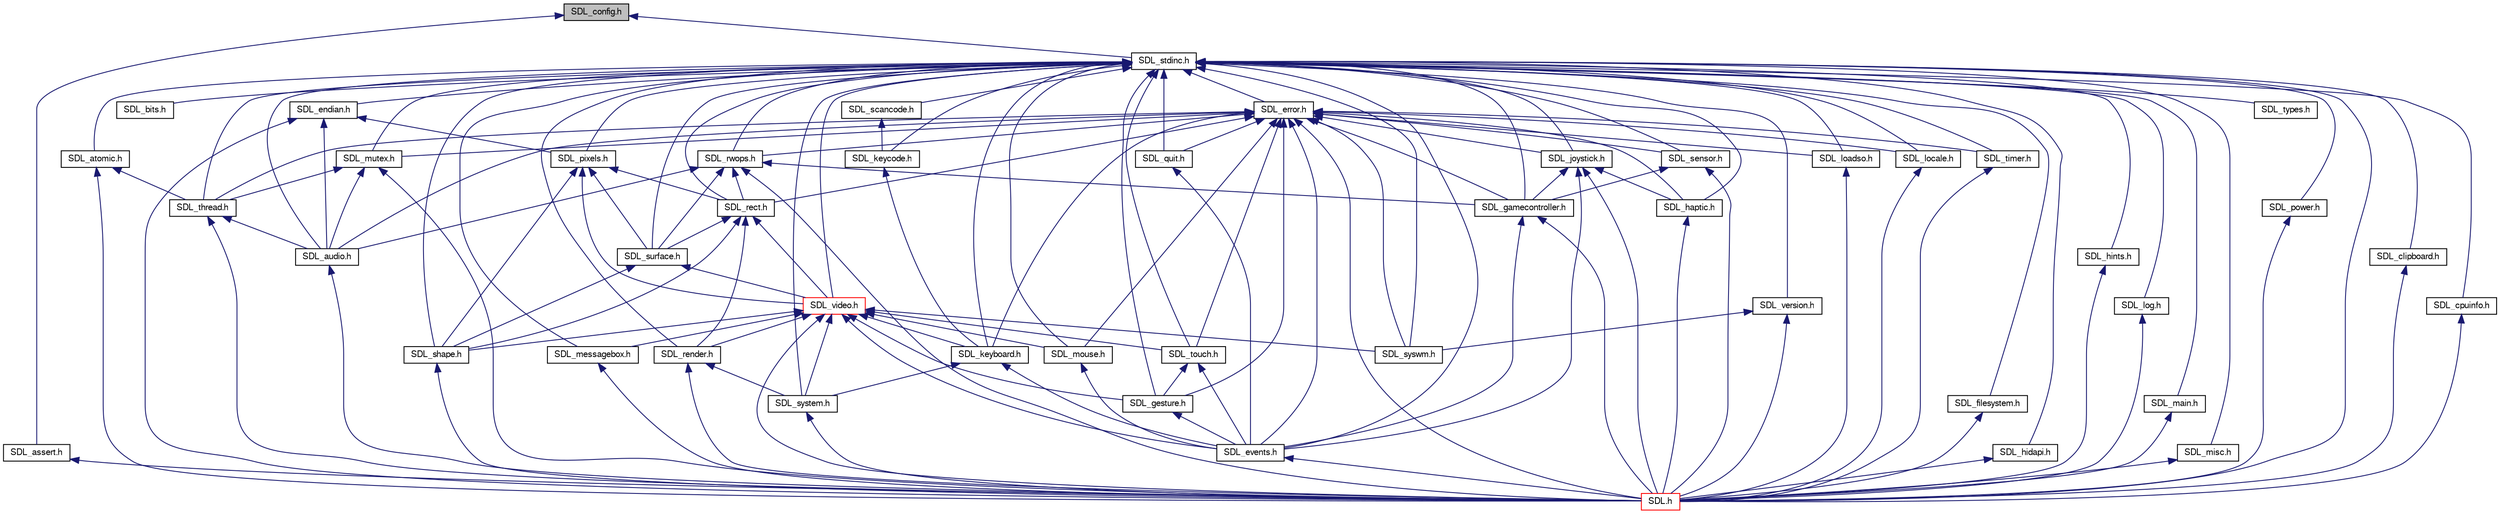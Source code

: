 digraph "SDL_config.h"
{
 // LATEX_PDF_SIZE
  edge [fontname="FreeSans",fontsize="10",labelfontname="FreeSans",labelfontsize="10"];
  node [fontname="FreeSans",fontsize="10",shape=record];
  Node1 [label="SDL_config.h",height=0.2,width=0.4,color="black", fillcolor="grey75", style="filled", fontcolor="black",tooltip=" "];
  Node1 -> Node2 [dir="back",color="midnightblue",fontsize="10",style="solid",fontname="FreeSans"];
  Node2 [label="SDL_assert.h",height=0.2,width=0.4,color="black", fillcolor="white", style="filled",URL="$d9/d30/_s_d_l__assert_8h.html",tooltip=" "];
  Node2 -> Node3 [dir="back",color="midnightblue",fontsize="10",style="solid",fontname="FreeSans"];
  Node3 [label="SDL.h",height=0.2,width=0.4,color="red", fillcolor="white", style="filled",URL="$de/ddc/_s_d_l_8h.html",tooltip=" "];
  Node1 -> Node8 [dir="back",color="midnightblue",fontsize="10",style="solid",fontname="FreeSans"];
  Node8 [label="SDL_stdinc.h",height=0.2,width=0.4,color="black", fillcolor="white", style="filled",URL="$d9/d24/_s_d_l__stdinc_8h.html",tooltip=" "];
  Node8 -> Node3 [dir="back",color="midnightblue",fontsize="10",style="solid",fontname="FreeSans"];
  Node8 -> Node9 [dir="back",color="midnightblue",fontsize="10",style="solid",fontname="FreeSans"];
  Node9 [label="SDL_atomic.h",height=0.2,width=0.4,color="black", fillcolor="white", style="filled",URL="$d6/d97/_s_d_l__atomic_8h.html",tooltip=" "];
  Node9 -> Node3 [dir="back",color="midnightblue",fontsize="10",style="solid",fontname="FreeSans"];
  Node9 -> Node10 [dir="back",color="midnightblue",fontsize="10",style="solid",fontname="FreeSans"];
  Node10 [label="SDL_thread.h",height=0.2,width=0.4,color="black", fillcolor="white", style="filled",URL="$d8/ded/_s_d_l__thread_8h.html",tooltip=" "];
  Node10 -> Node3 [dir="back",color="midnightblue",fontsize="10",style="solid",fontname="FreeSans"];
  Node10 -> Node11 [dir="back",color="midnightblue",fontsize="10",style="solid",fontname="FreeSans"];
  Node11 [label="SDL_audio.h",height=0.2,width=0.4,color="black", fillcolor="white", style="filled",URL="$d3/d78/_s_d_l__audio_8h.html",tooltip=" "];
  Node11 -> Node3 [dir="back",color="midnightblue",fontsize="10",style="solid",fontname="FreeSans"];
  Node8 -> Node11 [dir="back",color="midnightblue",fontsize="10",style="solid",fontname="FreeSans"];
  Node8 -> Node12 [dir="back",color="midnightblue",fontsize="10",style="solid",fontname="FreeSans"];
  Node12 [label="SDL_bits.h",height=0.2,width=0.4,color="black", fillcolor="white", style="filled",URL="$d2/d01/_s_d_l__bits_8h.html",tooltip=" "];
  Node8 -> Node13 [dir="back",color="midnightblue",fontsize="10",style="solid",fontname="FreeSans"];
  Node13 [label="SDL_clipboard.h",height=0.2,width=0.4,color="black", fillcolor="white", style="filled",URL="$d8/dee/_s_d_l__clipboard_8h.html",tooltip=" "];
  Node13 -> Node3 [dir="back",color="midnightblue",fontsize="10",style="solid",fontname="FreeSans"];
  Node8 -> Node14 [dir="back",color="midnightblue",fontsize="10",style="solid",fontname="FreeSans"];
  Node14 [label="SDL_cpuinfo.h",height=0.2,width=0.4,color="black", fillcolor="white", style="filled",URL="$d6/d62/_s_d_l__cpuinfo_8h.html",tooltip=" "];
  Node14 -> Node3 [dir="back",color="midnightblue",fontsize="10",style="solid",fontname="FreeSans"];
  Node8 -> Node15 [dir="back",color="midnightblue",fontsize="10",style="solid",fontname="FreeSans"];
  Node15 [label="SDL_endian.h",height=0.2,width=0.4,color="black", fillcolor="white", style="filled",URL="$d0/d2b/_s_d_l__endian_8h.html",tooltip=" "];
  Node15 -> Node3 [dir="back",color="midnightblue",fontsize="10",style="solid",fontname="FreeSans"];
  Node15 -> Node11 [dir="back",color="midnightblue",fontsize="10",style="solid",fontname="FreeSans"];
  Node15 -> Node16 [dir="back",color="midnightblue",fontsize="10",style="solid",fontname="FreeSans"];
  Node16 [label="SDL_pixels.h",height=0.2,width=0.4,color="black", fillcolor="white", style="filled",URL="$d8/d6a/_s_d_l__pixels_8h.html",tooltip=" "];
  Node16 -> Node17 [dir="back",color="midnightblue",fontsize="10",style="solid",fontname="FreeSans"];
  Node17 [label="SDL_rect.h",height=0.2,width=0.4,color="black", fillcolor="white", style="filled",URL="$d5/d41/_s_d_l__rect_8h.html",tooltip=" "];
  Node17 -> Node18 [dir="back",color="midnightblue",fontsize="10",style="solid",fontname="FreeSans"];
  Node18 [label="SDL_render.h",height=0.2,width=0.4,color="black", fillcolor="white", style="filled",URL="$d6/d30/_s_d_l__render_8h.html",tooltip=" "];
  Node18 -> Node3 [dir="back",color="midnightblue",fontsize="10",style="solid",fontname="FreeSans"];
  Node18 -> Node19 [dir="back",color="midnightblue",fontsize="10",style="solid",fontname="FreeSans"];
  Node19 [label="SDL_system.h",height=0.2,width=0.4,color="black", fillcolor="white", style="filled",URL="$d9/d7c/_s_d_l__system_8h.html",tooltip=" "];
  Node19 -> Node3 [dir="back",color="midnightblue",fontsize="10",style="solid",fontname="FreeSans"];
  Node17 -> Node20 [dir="back",color="midnightblue",fontsize="10",style="solid",fontname="FreeSans"];
  Node20 [label="SDL_shape.h",height=0.2,width=0.4,color="black", fillcolor="white", style="filled",URL="$dc/d20/_s_d_l__shape_8h.html",tooltip=" "];
  Node20 -> Node3 [dir="back",color="midnightblue",fontsize="10",style="solid",fontname="FreeSans"];
  Node17 -> Node21 [dir="back",color="midnightblue",fontsize="10",style="solid",fontname="FreeSans"];
  Node21 [label="SDL_surface.h",height=0.2,width=0.4,color="black", fillcolor="white", style="filled",URL="$d4/d6d/_s_d_l__surface_8h.html",tooltip=" "];
  Node21 -> Node20 [dir="back",color="midnightblue",fontsize="10",style="solid",fontname="FreeSans"];
  Node21 -> Node22 [dir="back",color="midnightblue",fontsize="10",style="solid",fontname="FreeSans"];
  Node22 [label="SDL_video.h",height=0.2,width=0.4,color="red", fillcolor="white", style="filled",URL="$dc/d64/_s_d_l__video_8h.html",tooltip=" "];
  Node22 -> Node3 [dir="back",color="midnightblue",fontsize="10",style="solid",fontname="FreeSans"];
  Node22 -> Node23 [dir="back",color="midnightblue",fontsize="10",style="solid",fontname="FreeSans"];
  Node23 [label="SDL_events.h",height=0.2,width=0.4,color="black", fillcolor="white", style="filled",URL="$d9/d42/_s_d_l__events_8h.html",tooltip=" "];
  Node23 -> Node3 [dir="back",color="midnightblue",fontsize="10",style="solid",fontname="FreeSans"];
  Node22 -> Node24 [dir="back",color="midnightblue",fontsize="10",style="solid",fontname="FreeSans"];
  Node24 [label="SDL_gesture.h",height=0.2,width=0.4,color="black", fillcolor="white", style="filled",URL="$de/da1/_s_d_l__gesture_8h.html",tooltip=" "];
  Node24 -> Node23 [dir="back",color="midnightblue",fontsize="10",style="solid",fontname="FreeSans"];
  Node22 -> Node25 [dir="back",color="midnightblue",fontsize="10",style="solid",fontname="FreeSans"];
  Node25 [label="SDL_keyboard.h",height=0.2,width=0.4,color="black", fillcolor="white", style="filled",URL="$d3/d07/_s_d_l__keyboard_8h.html",tooltip=" "];
  Node25 -> Node23 [dir="back",color="midnightblue",fontsize="10",style="solid",fontname="FreeSans"];
  Node25 -> Node19 [dir="back",color="midnightblue",fontsize="10",style="solid",fontname="FreeSans"];
  Node22 -> Node26 [dir="back",color="midnightblue",fontsize="10",style="solid",fontname="FreeSans"];
  Node26 [label="SDL_messagebox.h",height=0.2,width=0.4,color="black", fillcolor="white", style="filled",URL="$da/d36/_s_d_l__messagebox_8h.html",tooltip=" "];
  Node26 -> Node3 [dir="back",color="midnightblue",fontsize="10",style="solid",fontname="FreeSans"];
  Node22 -> Node28 [dir="back",color="midnightblue",fontsize="10",style="solid",fontname="FreeSans"];
  Node28 [label="SDL_mouse.h",height=0.2,width=0.4,color="black", fillcolor="white", style="filled",URL="$d5/d62/_s_d_l__mouse_8h.html",tooltip=" "];
  Node28 -> Node23 [dir="back",color="midnightblue",fontsize="10",style="solid",fontname="FreeSans"];
  Node22 -> Node18 [dir="back",color="midnightblue",fontsize="10",style="solid",fontname="FreeSans"];
  Node22 -> Node20 [dir="back",color="midnightblue",fontsize="10",style="solid",fontname="FreeSans"];
  Node22 -> Node19 [dir="back",color="midnightblue",fontsize="10",style="solid",fontname="FreeSans"];
  Node22 -> Node29 [dir="back",color="midnightblue",fontsize="10",style="solid",fontname="FreeSans"];
  Node29 [label="SDL_syswm.h",height=0.2,width=0.4,color="black", fillcolor="white", style="filled",URL="$de/df3/_s_d_l__syswm_8h.html",tooltip=" "];
  Node22 -> Node30 [dir="back",color="midnightblue",fontsize="10",style="solid",fontname="FreeSans"];
  Node30 [label="SDL_touch.h",height=0.2,width=0.4,color="black", fillcolor="white", style="filled",URL="$da/dc2/_s_d_l__touch_8h.html",tooltip=" "];
  Node30 -> Node23 [dir="back",color="midnightblue",fontsize="10",style="solid",fontname="FreeSans"];
  Node30 -> Node24 [dir="back",color="midnightblue",fontsize="10",style="solid",fontname="FreeSans"];
  Node17 -> Node22 [dir="back",color="midnightblue",fontsize="10",style="solid",fontname="FreeSans"];
  Node16 -> Node20 [dir="back",color="midnightblue",fontsize="10",style="solid",fontname="FreeSans"];
  Node16 -> Node21 [dir="back",color="midnightblue",fontsize="10",style="solid",fontname="FreeSans"];
  Node16 -> Node22 [dir="back",color="midnightblue",fontsize="10",style="solid",fontname="FreeSans"];
  Node8 -> Node32 [dir="back",color="midnightblue",fontsize="10",style="solid",fontname="FreeSans"];
  Node32 [label="SDL_error.h",height=0.2,width=0.4,color="black", fillcolor="white", style="filled",URL="$df/d2d/_s_d_l__error_8h.html",tooltip=" "];
  Node32 -> Node3 [dir="back",color="midnightblue",fontsize="10",style="solid",fontname="FreeSans"];
  Node32 -> Node11 [dir="back",color="midnightblue",fontsize="10",style="solid",fontname="FreeSans"];
  Node32 -> Node23 [dir="back",color="midnightblue",fontsize="10",style="solid",fontname="FreeSans"];
  Node32 -> Node33 [dir="back",color="midnightblue",fontsize="10",style="solid",fontname="FreeSans"];
  Node33 [label="SDL_gamecontroller.h",height=0.2,width=0.4,color="black", fillcolor="white", style="filled",URL="$d0/d47/_s_d_l__gamecontroller_8h.html",tooltip=" "];
  Node33 -> Node3 [dir="back",color="midnightblue",fontsize="10",style="solid",fontname="FreeSans"];
  Node33 -> Node23 [dir="back",color="midnightblue",fontsize="10",style="solid",fontname="FreeSans"];
  Node32 -> Node24 [dir="back",color="midnightblue",fontsize="10",style="solid",fontname="FreeSans"];
  Node32 -> Node34 [dir="back",color="midnightblue",fontsize="10",style="solid",fontname="FreeSans"];
  Node34 [label="SDL_haptic.h",height=0.2,width=0.4,color="black", fillcolor="white", style="filled",URL="$dc/d3c/_s_d_l__haptic_8h.html",tooltip="The SDL haptic subsystem allows you to control haptic (force feedback) devices."];
  Node34 -> Node3 [dir="back",color="midnightblue",fontsize="10",style="solid",fontname="FreeSans"];
  Node32 -> Node35 [dir="back",color="midnightblue",fontsize="10",style="solid",fontname="FreeSans"];
  Node35 [label="SDL_joystick.h",height=0.2,width=0.4,color="black", fillcolor="white", style="filled",URL="$dd/d00/_s_d_l__joystick_8h.html",tooltip=" "];
  Node35 -> Node3 [dir="back",color="midnightblue",fontsize="10",style="solid",fontname="FreeSans"];
  Node35 -> Node23 [dir="back",color="midnightblue",fontsize="10",style="solid",fontname="FreeSans"];
  Node35 -> Node33 [dir="back",color="midnightblue",fontsize="10",style="solid",fontname="FreeSans"];
  Node35 -> Node34 [dir="back",color="midnightblue",fontsize="10",style="solid",fontname="FreeSans"];
  Node32 -> Node25 [dir="back",color="midnightblue",fontsize="10",style="solid",fontname="FreeSans"];
  Node32 -> Node36 [dir="back",color="midnightblue",fontsize="10",style="solid",fontname="FreeSans"];
  Node36 [label="SDL_loadso.h",height=0.2,width=0.4,color="black", fillcolor="white", style="filled",URL="$d6/dd4/_s_d_l__loadso_8h.html",tooltip=" "];
  Node36 -> Node3 [dir="back",color="midnightblue",fontsize="10",style="solid",fontname="FreeSans"];
  Node32 -> Node37 [dir="back",color="midnightblue",fontsize="10",style="solid",fontname="FreeSans"];
  Node37 [label="SDL_locale.h",height=0.2,width=0.4,color="black", fillcolor="white", style="filled",URL="$de/dbd/_s_d_l__locale_8h.html",tooltip=" "];
  Node37 -> Node3 [dir="back",color="midnightblue",fontsize="10",style="solid",fontname="FreeSans"];
  Node32 -> Node28 [dir="back",color="midnightblue",fontsize="10",style="solid",fontname="FreeSans"];
  Node32 -> Node38 [dir="back",color="midnightblue",fontsize="10",style="solid",fontname="FreeSans"];
  Node38 [label="SDL_mutex.h",height=0.2,width=0.4,color="black", fillcolor="white", style="filled",URL="$d2/d09/_s_d_l__mutex_8h.html",tooltip=" "];
  Node38 -> Node3 [dir="back",color="midnightblue",fontsize="10",style="solid",fontname="FreeSans"];
  Node38 -> Node11 [dir="back",color="midnightblue",fontsize="10",style="solid",fontname="FreeSans"];
  Node38 -> Node10 [dir="back",color="midnightblue",fontsize="10",style="solid",fontname="FreeSans"];
  Node32 -> Node39 [dir="back",color="midnightblue",fontsize="10",style="solid",fontname="FreeSans"];
  Node39 [label="SDL_quit.h",height=0.2,width=0.4,color="black", fillcolor="white", style="filled",URL="$d9/d3c/_s_d_l__quit_8h.html",tooltip=" "];
  Node39 -> Node23 [dir="back",color="midnightblue",fontsize="10",style="solid",fontname="FreeSans"];
  Node32 -> Node17 [dir="back",color="midnightblue",fontsize="10",style="solid",fontname="FreeSans"];
  Node32 -> Node40 [dir="back",color="midnightblue",fontsize="10",style="solid",fontname="FreeSans"];
  Node40 [label="SDL_rwops.h",height=0.2,width=0.4,color="black", fillcolor="white", style="filled",URL="$d6/d73/_s_d_l__rwops_8h.html",tooltip=" "];
  Node40 -> Node3 [dir="back",color="midnightblue",fontsize="10",style="solid",fontname="FreeSans"];
  Node40 -> Node11 [dir="back",color="midnightblue",fontsize="10",style="solid",fontname="FreeSans"];
  Node40 -> Node33 [dir="back",color="midnightblue",fontsize="10",style="solid",fontname="FreeSans"];
  Node40 -> Node17 [dir="back",color="midnightblue",fontsize="10",style="solid",fontname="FreeSans"];
  Node40 -> Node21 [dir="back",color="midnightblue",fontsize="10",style="solid",fontname="FreeSans"];
  Node32 -> Node41 [dir="back",color="midnightblue",fontsize="10",style="solid",fontname="FreeSans"];
  Node41 [label="SDL_sensor.h",height=0.2,width=0.4,color="black", fillcolor="white", style="filled",URL="$de/d7b/_s_d_l__sensor_8h.html",tooltip=" "];
  Node41 -> Node3 [dir="back",color="midnightblue",fontsize="10",style="solid",fontname="FreeSans"];
  Node41 -> Node33 [dir="back",color="midnightblue",fontsize="10",style="solid",fontname="FreeSans"];
  Node32 -> Node29 [dir="back",color="midnightblue",fontsize="10",style="solid",fontname="FreeSans"];
  Node32 -> Node10 [dir="back",color="midnightblue",fontsize="10",style="solid",fontname="FreeSans"];
  Node32 -> Node42 [dir="back",color="midnightblue",fontsize="10",style="solid",fontname="FreeSans"];
  Node42 [label="SDL_timer.h",height=0.2,width=0.4,color="black", fillcolor="white", style="filled",URL="$de/d46/_s_d_l__timer_8h.html",tooltip=" "];
  Node42 -> Node3 [dir="back",color="midnightblue",fontsize="10",style="solid",fontname="FreeSans"];
  Node32 -> Node30 [dir="back",color="midnightblue",fontsize="10",style="solid",fontname="FreeSans"];
  Node8 -> Node23 [dir="back",color="midnightblue",fontsize="10",style="solid",fontname="FreeSans"];
  Node8 -> Node43 [dir="back",color="midnightblue",fontsize="10",style="solid",fontname="FreeSans"];
  Node43 [label="SDL_filesystem.h",height=0.2,width=0.4,color="black", fillcolor="white", style="filled",URL="$d4/da4/_s_d_l__filesystem_8h.html",tooltip="Include file for filesystem SDL API functions."];
  Node43 -> Node3 [dir="back",color="midnightblue",fontsize="10",style="solid",fontname="FreeSans"];
  Node8 -> Node33 [dir="back",color="midnightblue",fontsize="10",style="solid",fontname="FreeSans"];
  Node8 -> Node24 [dir="back",color="midnightblue",fontsize="10",style="solid",fontname="FreeSans"];
  Node8 -> Node34 [dir="back",color="midnightblue",fontsize="10",style="solid",fontname="FreeSans"];
  Node8 -> Node44 [dir="back",color="midnightblue",fontsize="10",style="solid",fontname="FreeSans"];
  Node44 [label="SDL_hidapi.h",height=0.2,width=0.4,color="black", fillcolor="white", style="filled",URL="$db/dda/_s_d_l__hidapi_8h.html",tooltip=" "];
  Node44 -> Node3 [dir="back",color="midnightblue",fontsize="10",style="solid",fontname="FreeSans"];
  Node8 -> Node45 [dir="back",color="midnightblue",fontsize="10",style="solid",fontname="FreeSans"];
  Node45 [label="SDL_hints.h",height=0.2,width=0.4,color="black", fillcolor="white", style="filled",URL="$dd/dd3/_s_d_l__hints_8h.html",tooltip=" "];
  Node45 -> Node3 [dir="back",color="midnightblue",fontsize="10",style="solid",fontname="FreeSans"];
  Node8 -> Node35 [dir="back",color="midnightblue",fontsize="10",style="solid",fontname="FreeSans"];
  Node8 -> Node25 [dir="back",color="midnightblue",fontsize="10",style="solid",fontname="FreeSans"];
  Node8 -> Node46 [dir="back",color="midnightblue",fontsize="10",style="solid",fontname="FreeSans"];
  Node46 [label="SDL_keycode.h",height=0.2,width=0.4,color="black", fillcolor="white", style="filled",URL="$d5/df2/_s_d_l__keycode_8h.html",tooltip=" "];
  Node46 -> Node25 [dir="back",color="midnightblue",fontsize="10",style="solid",fontname="FreeSans"];
  Node8 -> Node36 [dir="back",color="midnightblue",fontsize="10",style="solid",fontname="FreeSans"];
  Node8 -> Node37 [dir="back",color="midnightblue",fontsize="10",style="solid",fontname="FreeSans"];
  Node8 -> Node47 [dir="back",color="midnightblue",fontsize="10",style="solid",fontname="FreeSans"];
  Node47 [label="SDL_log.h",height=0.2,width=0.4,color="black", fillcolor="white", style="filled",URL="$db/dce/_s_d_l__log_8h.html",tooltip=" "];
  Node47 -> Node3 [dir="back",color="midnightblue",fontsize="10",style="solid",fontname="FreeSans"];
  Node8 -> Node48 [dir="back",color="midnightblue",fontsize="10",style="solid",fontname="FreeSans"];
  Node48 [label="SDL_main.h",height=0.2,width=0.4,color="black", fillcolor="white", style="filled",URL="$d7/d70/_s_d_l__main_8h.html",tooltip=" "];
  Node48 -> Node3 [dir="back",color="midnightblue",fontsize="10",style="solid",fontname="FreeSans"];
  Node8 -> Node26 [dir="back",color="midnightblue",fontsize="10",style="solid",fontname="FreeSans"];
  Node8 -> Node49 [dir="back",color="midnightblue",fontsize="10",style="solid",fontname="FreeSans"];
  Node49 [label="SDL_misc.h",height=0.2,width=0.4,color="black", fillcolor="white", style="filled",URL="$d3/db6/_s_d_l__misc_8h.html",tooltip="Include file for SDL API functions that don't fit elsewhere."];
  Node49 -> Node3 [dir="back",color="midnightblue",fontsize="10",style="solid",fontname="FreeSans"];
  Node8 -> Node28 [dir="back",color="midnightblue",fontsize="10",style="solid",fontname="FreeSans"];
  Node8 -> Node38 [dir="back",color="midnightblue",fontsize="10",style="solid",fontname="FreeSans"];
  Node8 -> Node16 [dir="back",color="midnightblue",fontsize="10",style="solid",fontname="FreeSans"];
  Node8 -> Node50 [dir="back",color="midnightblue",fontsize="10",style="solid",fontname="FreeSans"];
  Node50 [label="SDL_power.h",height=0.2,width=0.4,color="black", fillcolor="white", style="filled",URL="$d7/d6e/_s_d_l__power_8h.html",tooltip=" "];
  Node50 -> Node3 [dir="back",color="midnightblue",fontsize="10",style="solid",fontname="FreeSans"];
  Node8 -> Node39 [dir="back",color="midnightblue",fontsize="10",style="solid",fontname="FreeSans"];
  Node8 -> Node17 [dir="back",color="midnightblue",fontsize="10",style="solid",fontname="FreeSans"];
  Node8 -> Node18 [dir="back",color="midnightblue",fontsize="10",style="solid",fontname="FreeSans"];
  Node8 -> Node40 [dir="back",color="midnightblue",fontsize="10",style="solid",fontname="FreeSans"];
  Node8 -> Node51 [dir="back",color="midnightblue",fontsize="10",style="solid",fontname="FreeSans"];
  Node51 [label="SDL_scancode.h",height=0.2,width=0.4,color="black", fillcolor="white", style="filled",URL="$df/d4a/_s_d_l__scancode_8h.html",tooltip=" "];
  Node51 -> Node46 [dir="back",color="midnightblue",fontsize="10",style="solid",fontname="FreeSans"];
  Node8 -> Node41 [dir="back",color="midnightblue",fontsize="10",style="solid",fontname="FreeSans"];
  Node8 -> Node20 [dir="back",color="midnightblue",fontsize="10",style="solid",fontname="FreeSans"];
  Node8 -> Node21 [dir="back",color="midnightblue",fontsize="10",style="solid",fontname="FreeSans"];
  Node8 -> Node19 [dir="back",color="midnightblue",fontsize="10",style="solid",fontname="FreeSans"];
  Node8 -> Node29 [dir="back",color="midnightblue",fontsize="10",style="solid",fontname="FreeSans"];
  Node8 -> Node10 [dir="back",color="midnightblue",fontsize="10",style="solid",fontname="FreeSans"];
  Node8 -> Node42 [dir="back",color="midnightblue",fontsize="10",style="solid",fontname="FreeSans"];
  Node8 -> Node30 [dir="back",color="midnightblue",fontsize="10",style="solid",fontname="FreeSans"];
  Node8 -> Node52 [dir="back",color="midnightblue",fontsize="10",style="solid",fontname="FreeSans"];
  Node52 [label="SDL_types.h",height=0.2,width=0.4,color="black", fillcolor="white", style="filled",URL="$d8/dde/_s_d_l__types_8h.html",tooltip=" "];
  Node8 -> Node53 [dir="back",color="midnightblue",fontsize="10",style="solid",fontname="FreeSans"];
  Node53 [label="SDL_version.h",height=0.2,width=0.4,color="black", fillcolor="white", style="filled",URL="$d7/dd5/_s_d_l__version_8h.html",tooltip=" "];
  Node53 -> Node3 [dir="back",color="midnightblue",fontsize="10",style="solid",fontname="FreeSans"];
  Node53 -> Node29 [dir="back",color="midnightblue",fontsize="10",style="solid",fontname="FreeSans"];
  Node8 -> Node22 [dir="back",color="midnightblue",fontsize="10",style="solid",fontname="FreeSans"];
}
